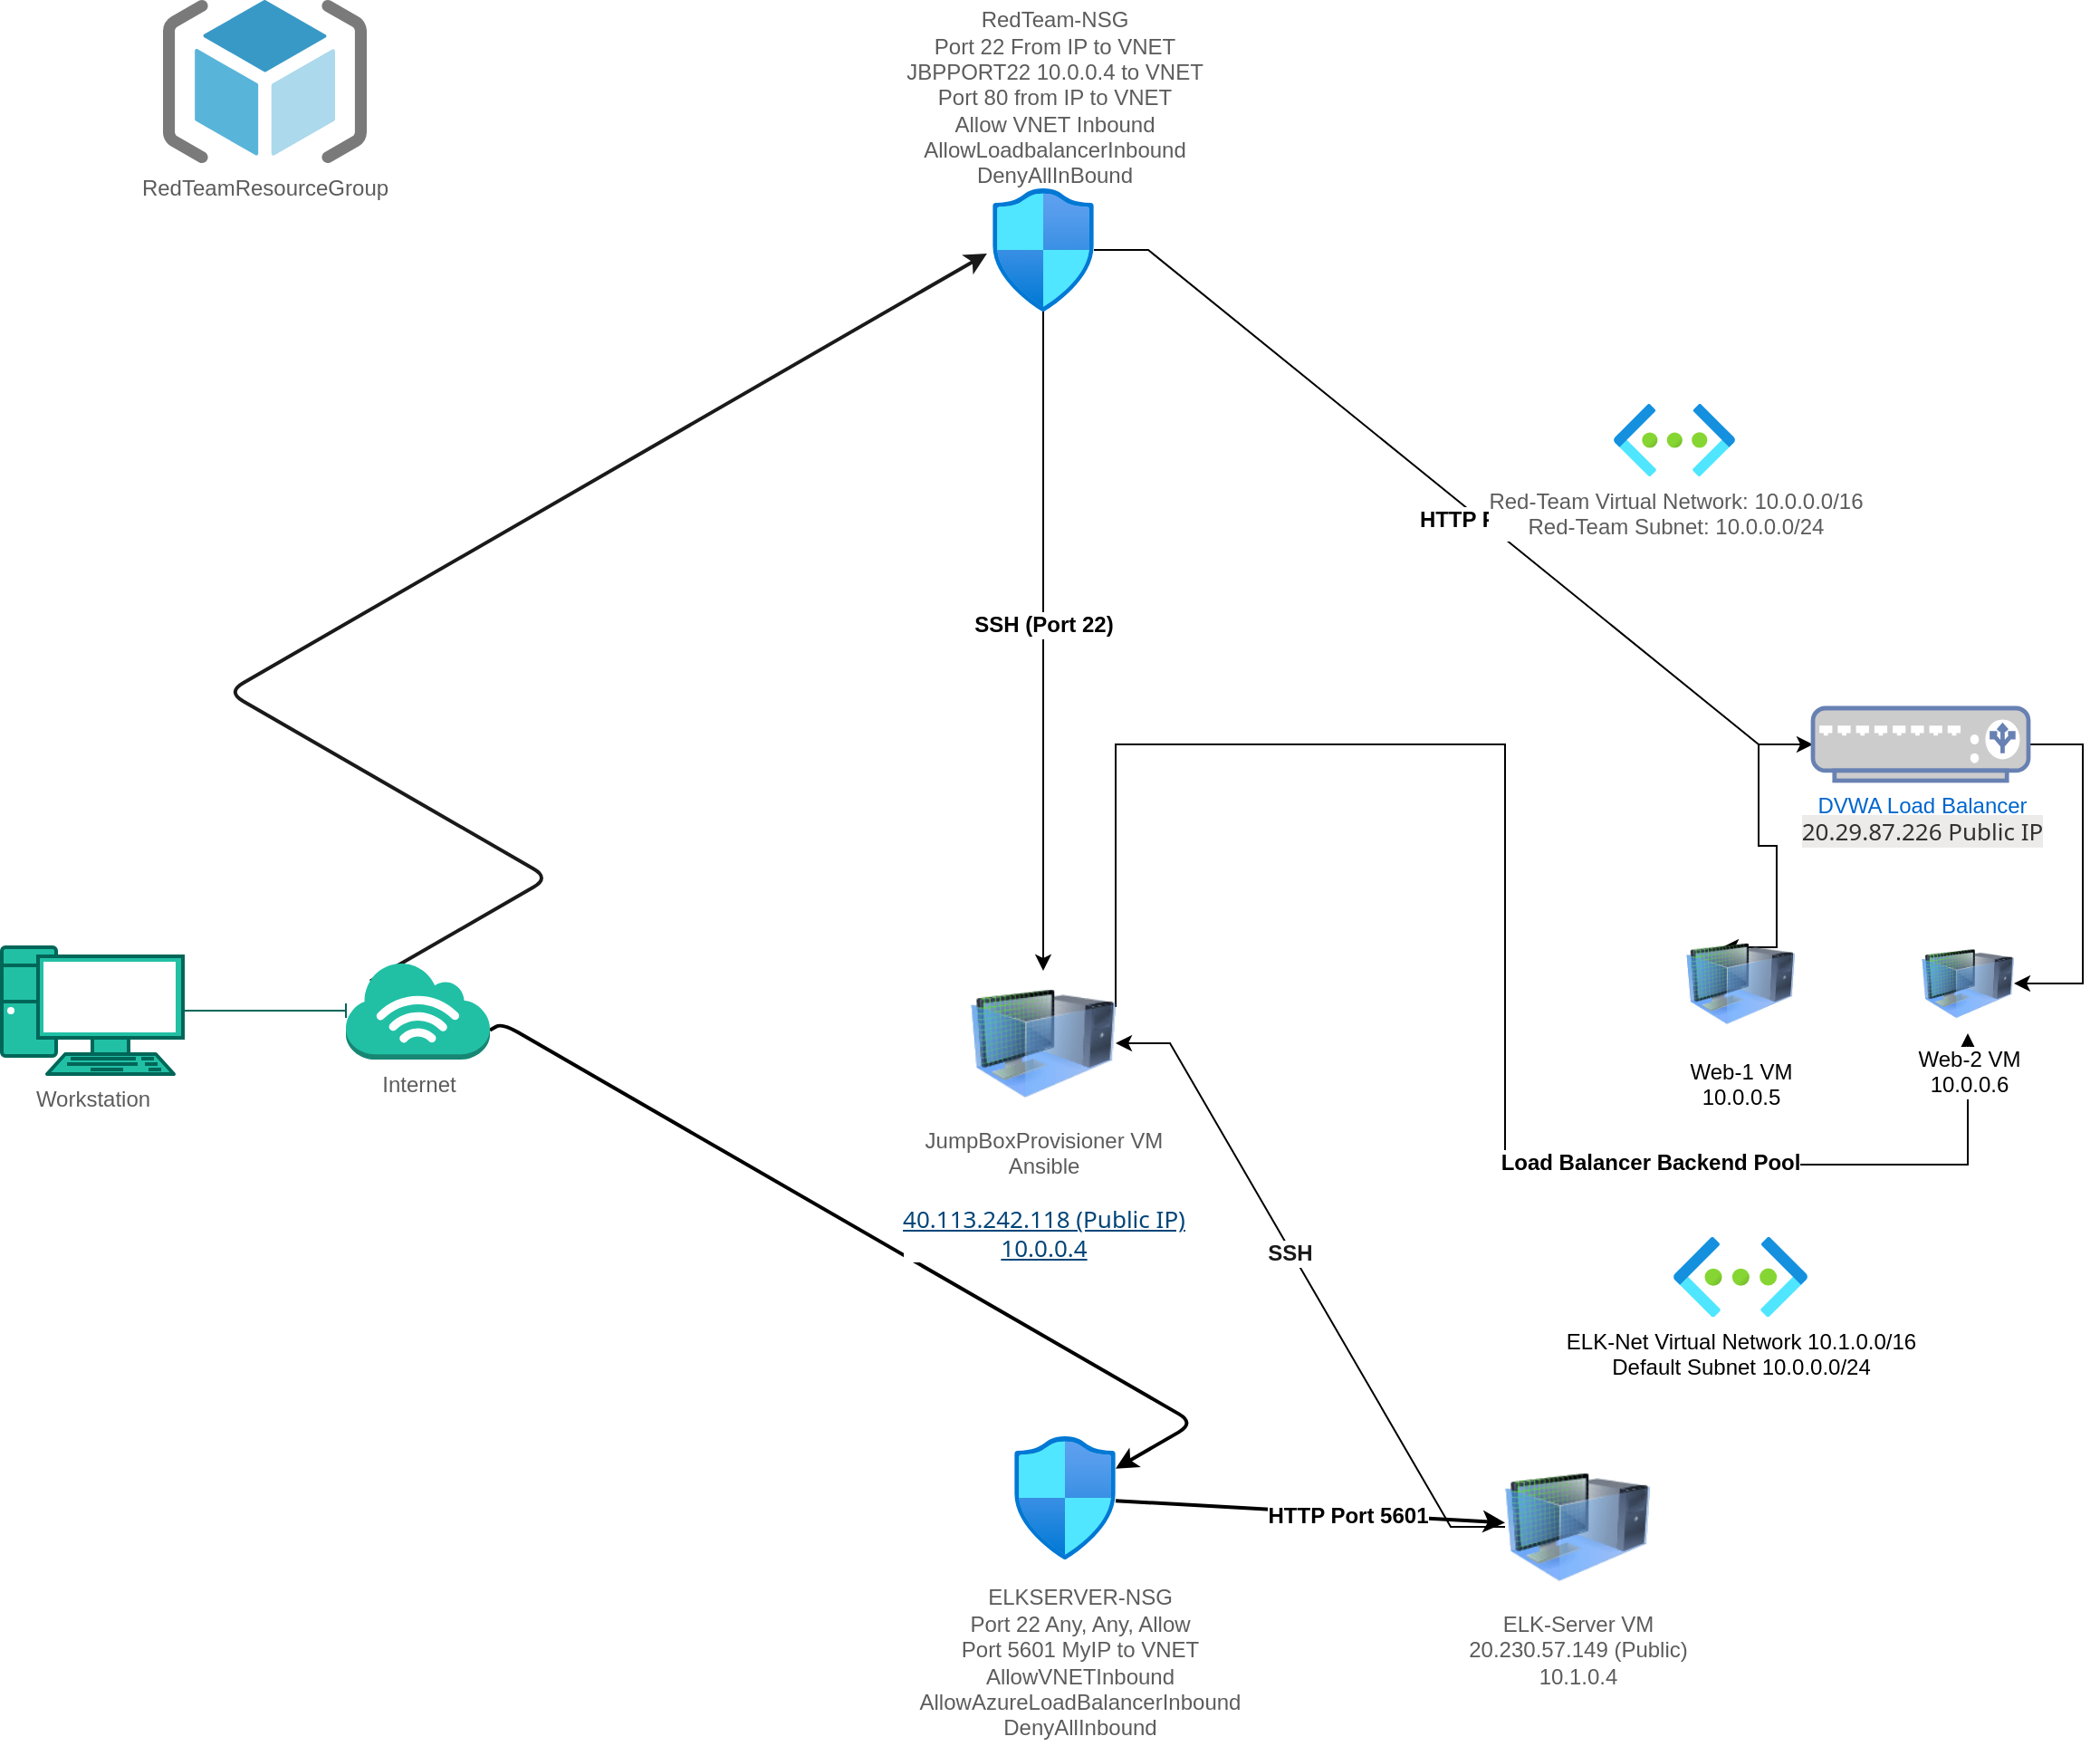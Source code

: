 <mxfile version="18.0.3" type="device"><diagram id="WI9T0HZ2pTsCkuznbFz-" name="Page-1"><mxGraphModel dx="1422" dy="1589" grid="0" gridSize="10" guides="1" tooltips="1" connect="0" arrows="0" fold="1" page="1" pageScale="1" pageWidth="1169" pageHeight="827" math="0" shadow="0"><root><mxCell id="0"/><mxCell id="1" parent="0"/><mxCell id="Gt2oVjnmYWN3H74ilaoz-2" style="edgeStyle=orthogonalEdgeStyle;rounded=0;orthogonalLoop=1;jettySize=auto;html=1;endArrow=baseDash;endFill=0;strokeColor=#006658;fontColor=#5C5C5C;" edge="1" parent="1" source="Gt2oVjnmYWN3H74ilaoz-1"><mxGeometry relative="1" as="geometry"><mxPoint x="240" y="335" as="targetPoint"/></mxGeometry></mxCell><mxCell id="Gt2oVjnmYWN3H74ilaoz-1" value="Workstation" style="fontColor=#5C5C5C;verticalAlign=top;verticalLabelPosition=bottom;labelPosition=center;align=center;html=1;outlineConnect=0;fillColor=#21C0A5;strokeColor=#006658;gradientDirection=north;strokeWidth=2;shape=mxgraph.networks.pc;" vertex="1" parent="1"><mxGeometry x="50" y="300" width="100" height="70" as="geometry"/></mxCell><mxCell id="Gt2oVjnmYWN3H74ilaoz-8" style="edgeStyle=isometricEdgeStyle;rounded=1;sketch=0;orthogonalLoop=1;jettySize=auto;html=1;fontColor=#5C5C5C;strokeColor=#1A1A1A;fillColor=#21C0A5;strokeWidth=2;entryX=-0.054;entryY=0.529;entryDx=0;entryDy=0;entryPerimeter=0;exitX=0.17;exitY=0.2;exitDx=0;exitDy=0;exitPerimeter=0;" edge="1" parent="1" source="Gt2oVjnmYWN3H74ilaoz-3" target="Gt2oVjnmYWN3H74ilaoz-6"><mxGeometry relative="1" as="geometry"><mxPoint x="290" y="130" as="targetPoint"/><Array as="points"><mxPoint x="280" y="220"/></Array></mxGeometry></mxCell><mxCell id="Gt2oVjnmYWN3H74ilaoz-13" style="edgeStyle=isometricEdgeStyle;rounded=1;sketch=0;orthogonalLoop=1;jettySize=auto;html=1;fontColor=#5C5C5C;strokeColor=#000000;strokeWidth=2;fillColor=#21C0A5;exitX=1;exitY=0.7;exitDx=0;exitDy=0;exitPerimeter=0;" edge="1" parent="1" source="Gt2oVjnmYWN3H74ilaoz-3" target="Gt2oVjnmYWN3H74ilaoz-7"><mxGeometry relative="1" as="geometry"><mxPoint x="490" y="450" as="targetPoint"/><mxPoint x="320" y="330" as="sourcePoint"/><Array as="points"><mxPoint x="600" y="500"/><mxPoint x="470" y="370"/></Array></mxGeometry></mxCell><mxCell id="Gt2oVjnmYWN3H74ilaoz-3" value="Internet" style="outlineConnect=0;dashed=0;verticalLabelPosition=bottom;verticalAlign=top;align=center;html=1;shape=mxgraph.aws3.internet_3;fillColor=#21C0A5;strokeColor=#006658;fontColor=#5C5C5C;" vertex="1" parent="1"><mxGeometry x="240" y="308" width="79.5" height="54" as="geometry"/></mxCell><mxCell id="Gt2oVjnmYWN3H74ilaoz-24" style="edgeStyle=none;rounded=1;sketch=0;orthogonalLoop=1;jettySize=auto;html=1;fontColor=#5C5C5C;strokeColor=#000000;strokeWidth=1;fillColor=#21C0A5;" edge="1" parent="1" source="Gt2oVjnmYWN3H74ilaoz-6" target="Gt2oVjnmYWN3H74ilaoz-21"><mxGeometry relative="1" as="geometry"><mxPoint x="610" y="114" as="targetPoint"/><Array as="points"><mxPoint x="625" y="218"/></Array></mxGeometry></mxCell><mxCell id="Gt2oVjnmYWN3H74ilaoz-43" value="&lt;b&gt;SSH (Port 22)&lt;/b&gt;" style="edgeLabel;html=1;align=center;verticalAlign=middle;resizable=0;points=[];fontSize=12;fontColor=#000000;" vertex="1" connectable="0" parent="Gt2oVjnmYWN3H74ilaoz-24"><mxGeometry x="-0.295" y="2" relative="1" as="geometry"><mxPoint x="-2" y="44" as="offset"/></mxGeometry></mxCell><mxCell id="Gt2oVjnmYWN3H74ilaoz-34" style="edgeStyle=entityRelationEdgeStyle;rounded=0;sketch=0;orthogonalLoop=1;jettySize=auto;html=1;fontSize=12;fontColor=#000000;strokeColor=#000000;strokeWidth=1;fillColor=#21C0A5;" edge="1" parent="1" source="Gt2oVjnmYWN3H74ilaoz-6" target="Gt2oVjnmYWN3H74ilaoz-32"><mxGeometry relative="1" as="geometry"/></mxCell><mxCell id="Gt2oVjnmYWN3H74ilaoz-35" value="HTTP Port 80" style="edgeLabel;html=1;align=center;verticalAlign=middle;resizable=0;points=[];fontSize=12;fontColor=#000000;fontStyle=1" vertex="1" connectable="0" parent="Gt2oVjnmYWN3H74ilaoz-34"><mxGeometry x="0.085" y="3" relative="1" as="geometry"><mxPoint y="1" as="offset"/></mxGeometry></mxCell><mxCell id="Gt2oVjnmYWN3H74ilaoz-6" value="" style="aspect=fixed;html=1;points=[];align=center;image;fontSize=12;image=img/lib/azure2/networking/Network_Security_Groups.svg;rounded=0;sketch=0;fontColor=#5C5C5C;strokeColor=#006658;fillColor=#21C0A5;" vertex="1" parent="1"><mxGeometry x="597" y="-119" width="56.0" height="68" as="geometry"/></mxCell><mxCell id="Gt2oVjnmYWN3H74ilaoz-27" style="edgeStyle=none;rounded=1;sketch=0;orthogonalLoop=1;jettySize=auto;html=1;fontColor=#5C5C5C;strokeColor=#000000;strokeWidth=2;fillColor=#21C0A5;" edge="1" parent="1" source="Gt2oVjnmYWN3H74ilaoz-7" target="Gt2oVjnmYWN3H74ilaoz-22"><mxGeometry relative="1" as="geometry"/></mxCell><mxCell id="Gt2oVjnmYWN3H74ilaoz-28" value="&lt;font style=&quot;font-size: 12px;&quot;&gt;&lt;b&gt;HTTP Port 5601&lt;/b&gt;&lt;/font&gt;" style="edgeLabel;html=1;align=center;verticalAlign=middle;resizable=0;points=[];fontColor=#000000;" vertex="1" connectable="0" parent="Gt2oVjnmYWN3H74ilaoz-27"><mxGeometry x="0.194" y="-1" relative="1" as="geometry"><mxPoint as="offset"/></mxGeometry></mxCell><mxCell id="Gt2oVjnmYWN3H74ilaoz-7" value="" style="aspect=fixed;html=1;points=[];align=center;image;fontSize=12;image=img/lib/azure2/networking/Network_Security_Groups.svg;rounded=0;sketch=0;fontColor=#5C5C5C;strokeColor=#006658;fillColor=#21C0A5;" vertex="1" parent="1"><mxGeometry x="609" y="570" width="56.0" height="68" as="geometry"/></mxCell><mxCell id="Gt2oVjnmYWN3H74ilaoz-10" value="RedTeam-NSG&lt;br&gt;Port 22 From IP to VNET&lt;br&gt;JBPPORT22 10.0.0.4 to VNET&lt;br&gt;Port 80 from IP to VNET&lt;br&gt;Allow VNET Inbound&lt;br&gt;AllowLoadbalancerInbound&lt;br&gt;DenyAllInBound" style="text;html=1;resizable=0;autosize=1;align=center;verticalAlign=middle;points=[];fillColor=none;strokeColor=none;rounded=0;sketch=0;fontColor=#5C5C5C;" vertex="1" parent="1"><mxGeometry x="541" y="-219" width="180" height="100" as="geometry"/></mxCell><mxCell id="Gt2oVjnmYWN3H74ilaoz-12" value="ELKSERVER-NSG&lt;br&gt;Port 22 Any, Any, Allow&lt;br&gt;Port 5601 MyIP to VNET&lt;br&gt;AllowVNETInbound&lt;br&gt;AllowAzureLoadBalancerInbound&lt;br&gt;DenyAllInbound" style="text;html=1;resizable=0;autosize=1;align=center;verticalAlign=middle;points=[];fillColor=none;strokeColor=none;rounded=0;sketch=0;fontColor=#5C5C5C;" vertex="1" parent="1"><mxGeometry x="550" y="650" width="190" height="90" as="geometry"/></mxCell><mxCell id="Gt2oVjnmYWN3H74ilaoz-16" value="RedTeamResourceGroup" style="sketch=0;aspect=fixed;html=1;points=[];align=center;image;fontSize=12;image=img/lib/mscae/ResourceGroup.svg;rounded=0;fontColor=#5C5C5C;strokeColor=#006658;fillColor=#FFFFFF;gradientColor=none;" vertex="1" parent="1"><mxGeometry x="139" y="-223" width="112.5" height="90" as="geometry"/></mxCell><mxCell id="Gt2oVjnmYWN3H74ilaoz-41" style="edgeStyle=orthogonalEdgeStyle;rounded=0;sketch=0;orthogonalLoop=1;jettySize=auto;html=1;entryX=0.5;entryY=1;entryDx=0;entryDy=0;fontSize=12;fontColor=#000000;strokeColor=#000000;strokeWidth=1;fillColor=#21C0A5;exitX=1;exitY=0.25;exitDx=0;exitDy=0;" edge="1" parent="1" source="Gt2oVjnmYWN3H74ilaoz-21" target="Gt2oVjnmYWN3H74ilaoz-37"><mxGeometry relative="1" as="geometry"><Array as="points"><mxPoint x="665" y="188"/><mxPoint x="880" y="188"/><mxPoint x="880" y="420"/><mxPoint x="1136" y="420"/></Array></mxGeometry></mxCell><mxCell id="Gt2oVjnmYWN3H74ilaoz-44" value="&lt;b&gt;Load Balancer Backend Pool&lt;/b&gt;" style="edgeLabel;html=1;align=center;verticalAlign=middle;resizable=0;points=[];fontSize=12;fontColor=#000000;" vertex="1" connectable="0" parent="Gt2oVjnmYWN3H74ilaoz-41"><mxGeometry x="0.291" y="1" relative="1" as="geometry"><mxPoint x="78" as="offset"/></mxGeometry></mxCell><mxCell id="Gt2oVjnmYWN3H74ilaoz-21" value="JumpBoxProvisioner VM&lt;br&gt;Ansible&lt;br&gt;&lt;br&gt;&lt;span style=&quot;color: rgb(0, 69, 120); font-family: az_ea_font, &amp;quot;Segoe UI&amp;quot;, az_font, system-ui, -apple-system, BlinkMacSystemFont, Roboto, Oxygen, Ubuntu, Cantarell, &amp;quot;Open Sans&amp;quot;, &amp;quot;Helvetica Neue&amp;quot;, sans-serif; font-size: 13px; text-align: start; text-decoration-line: underline;&quot;&gt;40.113.242.118 (Public IP)&lt;br&gt;10.0.0.4&lt;br&gt;&lt;/span&gt;" style="image;html=1;image=img/lib/clip_art/computers/Virtual_Machine_128x128.png;rounded=0;sketch=0;fontColor=#5C5C5C;strokeColor=#006658;fillColor=#FFFFFF;gradientColor=none;" vertex="1" parent="1"><mxGeometry x="585" y="313" width="80" height="80" as="geometry"/></mxCell><mxCell id="Gt2oVjnmYWN3H74ilaoz-30" style="edgeStyle=entityRelationEdgeStyle;rounded=0;sketch=0;orthogonalLoop=1;jettySize=auto;html=1;fontSize=12;fontColor=#5C5C5C;strokeColor=#000000;strokeWidth=1;fillColor=#21C0A5;" edge="1" parent="1" source="Gt2oVjnmYWN3H74ilaoz-22" target="Gt2oVjnmYWN3H74ilaoz-21"><mxGeometry relative="1" as="geometry"/></mxCell><mxCell id="Gt2oVjnmYWN3H74ilaoz-31" value="SSH" style="edgeLabel;html=1;align=center;verticalAlign=middle;resizable=0;points=[];fontSize=12;fontColor=#1A1A1A;fontStyle=1" vertex="1" connectable="0" parent="Gt2oVjnmYWN3H74ilaoz-30"><mxGeometry x="0.114" y="1" relative="1" as="geometry"><mxPoint as="offset"/></mxGeometry></mxCell><mxCell id="Gt2oVjnmYWN3H74ilaoz-22" value="ELK-Server VM&lt;br&gt;20.230.57.149 (Public)&lt;br&gt;10.1.0.4&lt;br&gt;" style="image;html=1;image=img/lib/clip_art/computers/Virtual_Machine_128x128.png;rounded=0;sketch=0;fontColor=#5C5C5C;strokeColor=#006658;fillColor=#FFFFFF;gradientColor=none;" vertex="1" parent="1"><mxGeometry x="880" y="580" width="80" height="80" as="geometry"/></mxCell><mxCell id="Gt2oVjnmYWN3H74ilaoz-25" value="Red-Team Virtual Network: 10.0.0.0/16&lt;br&gt;Red-Team Subnet: 10.0.0.0/24" style="aspect=fixed;html=1;points=[];align=center;image;fontSize=12;image=img/lib/azure2/networking/Virtual_Networks.svg;rounded=0;sketch=0;fontColor=#5C5C5C;strokeColor=#006658;fillColor=#FFFFFF;gradientColor=none;" vertex="1" parent="1"><mxGeometry x="940" width="67" height="40" as="geometry"/></mxCell><mxCell id="Gt2oVjnmYWN3H74ilaoz-38" value="" style="edgeStyle=entityRelationEdgeStyle;rounded=0;sketch=0;orthogonalLoop=1;jettySize=auto;html=1;fontSize=12;fontColor=#000000;strokeColor=#000000;strokeWidth=1;fillColor=#21C0A5;" edge="1" parent="1" source="Gt2oVjnmYWN3H74ilaoz-32" target="Gt2oVjnmYWN3H74ilaoz-37"><mxGeometry relative="1" as="geometry"/></mxCell><mxCell id="Gt2oVjnmYWN3H74ilaoz-39" style="edgeStyle=entityRelationEdgeStyle;rounded=0;sketch=0;orthogonalLoop=1;jettySize=auto;html=1;entryX=0.333;entryY=0.214;entryDx=0;entryDy=0;entryPerimeter=0;fontSize=12;fontColor=#000000;strokeColor=#000000;strokeWidth=1;fillColor=#21C0A5;" edge="1" parent="1" source="Gt2oVjnmYWN3H74ilaoz-32" target="Gt2oVjnmYWN3H74ilaoz-36"><mxGeometry relative="1" as="geometry"/></mxCell><mxCell id="Gt2oVjnmYWN3H74ilaoz-32" value="DVWA Load Balancer&lt;br&gt;&lt;span style=&quot;color: rgb(50, 49, 48); font-family: az_ea_font, &amp;quot;Segoe UI&amp;quot;, az_font, system-ui, -apple-system, BlinkMacSystemFont, Roboto, Oxygen, Ubuntu, Cantarell, &amp;quot;Open Sans&amp;quot;, &amp;quot;Helvetica Neue&amp;quot;, sans-serif; font-size: 13px; text-align: left; background-color: rgb(237, 235, 233);&quot;&gt;20.29.87.226 Public IP&lt;/span&gt;" style="fontColor=#0066CC;verticalAlign=top;verticalLabelPosition=bottom;labelPosition=center;align=center;html=1;outlineConnect=0;fillColor=#CCCCCC;strokeColor=#6881B3;gradientColor=none;gradientDirection=north;strokeWidth=2;shape=mxgraph.networks.load_balancer;rounded=0;sketch=0;fontSize=12;" vertex="1" parent="1"><mxGeometry x="1050" y="168" width="119" height="40" as="geometry"/></mxCell><mxCell id="Gt2oVjnmYWN3H74ilaoz-36" value="Web-1 VM&lt;br&gt;10.0.0.5" style="image;html=1;image=img/lib/clip_art/computers/Virtual_Machine_128x128.png;rounded=0;sketch=0;fontSize=12;fontColor=#000000;strokeColor=#006658;fillColor=#FFFFFF;gradientColor=none;" vertex="1" parent="1"><mxGeometry x="980" y="285" width="60" height="70" as="geometry"/></mxCell><mxCell id="Gt2oVjnmYWN3H74ilaoz-37" value="Web-2 VM&lt;br&gt;10.0.0.6" style="image;html=1;image=img/lib/clip_art/computers/Virtual_Machine_128x128.png;rounded=0;sketch=0;fontSize=12;fontColor=#000000;strokeColor=#006658;fillColor=#FFFFFF;gradientColor=none;" vertex="1" parent="1"><mxGeometry x="1110" y="292.5" width="51" height="55" as="geometry"/></mxCell><mxCell id="Gt2oVjnmYWN3H74ilaoz-45" value="ELK-Net Virtual Network 10.1.0.0/16&lt;br&gt;Default Subnet 10.0.0.0/24" style="aspect=fixed;html=1;points=[];align=center;image;fontSize=12;image=img/lib/azure2/networking/Virtual_Networks.svg;rounded=0;sketch=0;fontColor=#000000;strokeColor=#006658;fillColor=#FFFFFF;gradientColor=none;" vertex="1" parent="1"><mxGeometry x="973" y="460" width="74" height="44.18" as="geometry"/></mxCell></root></mxGraphModel></diagram></mxfile>